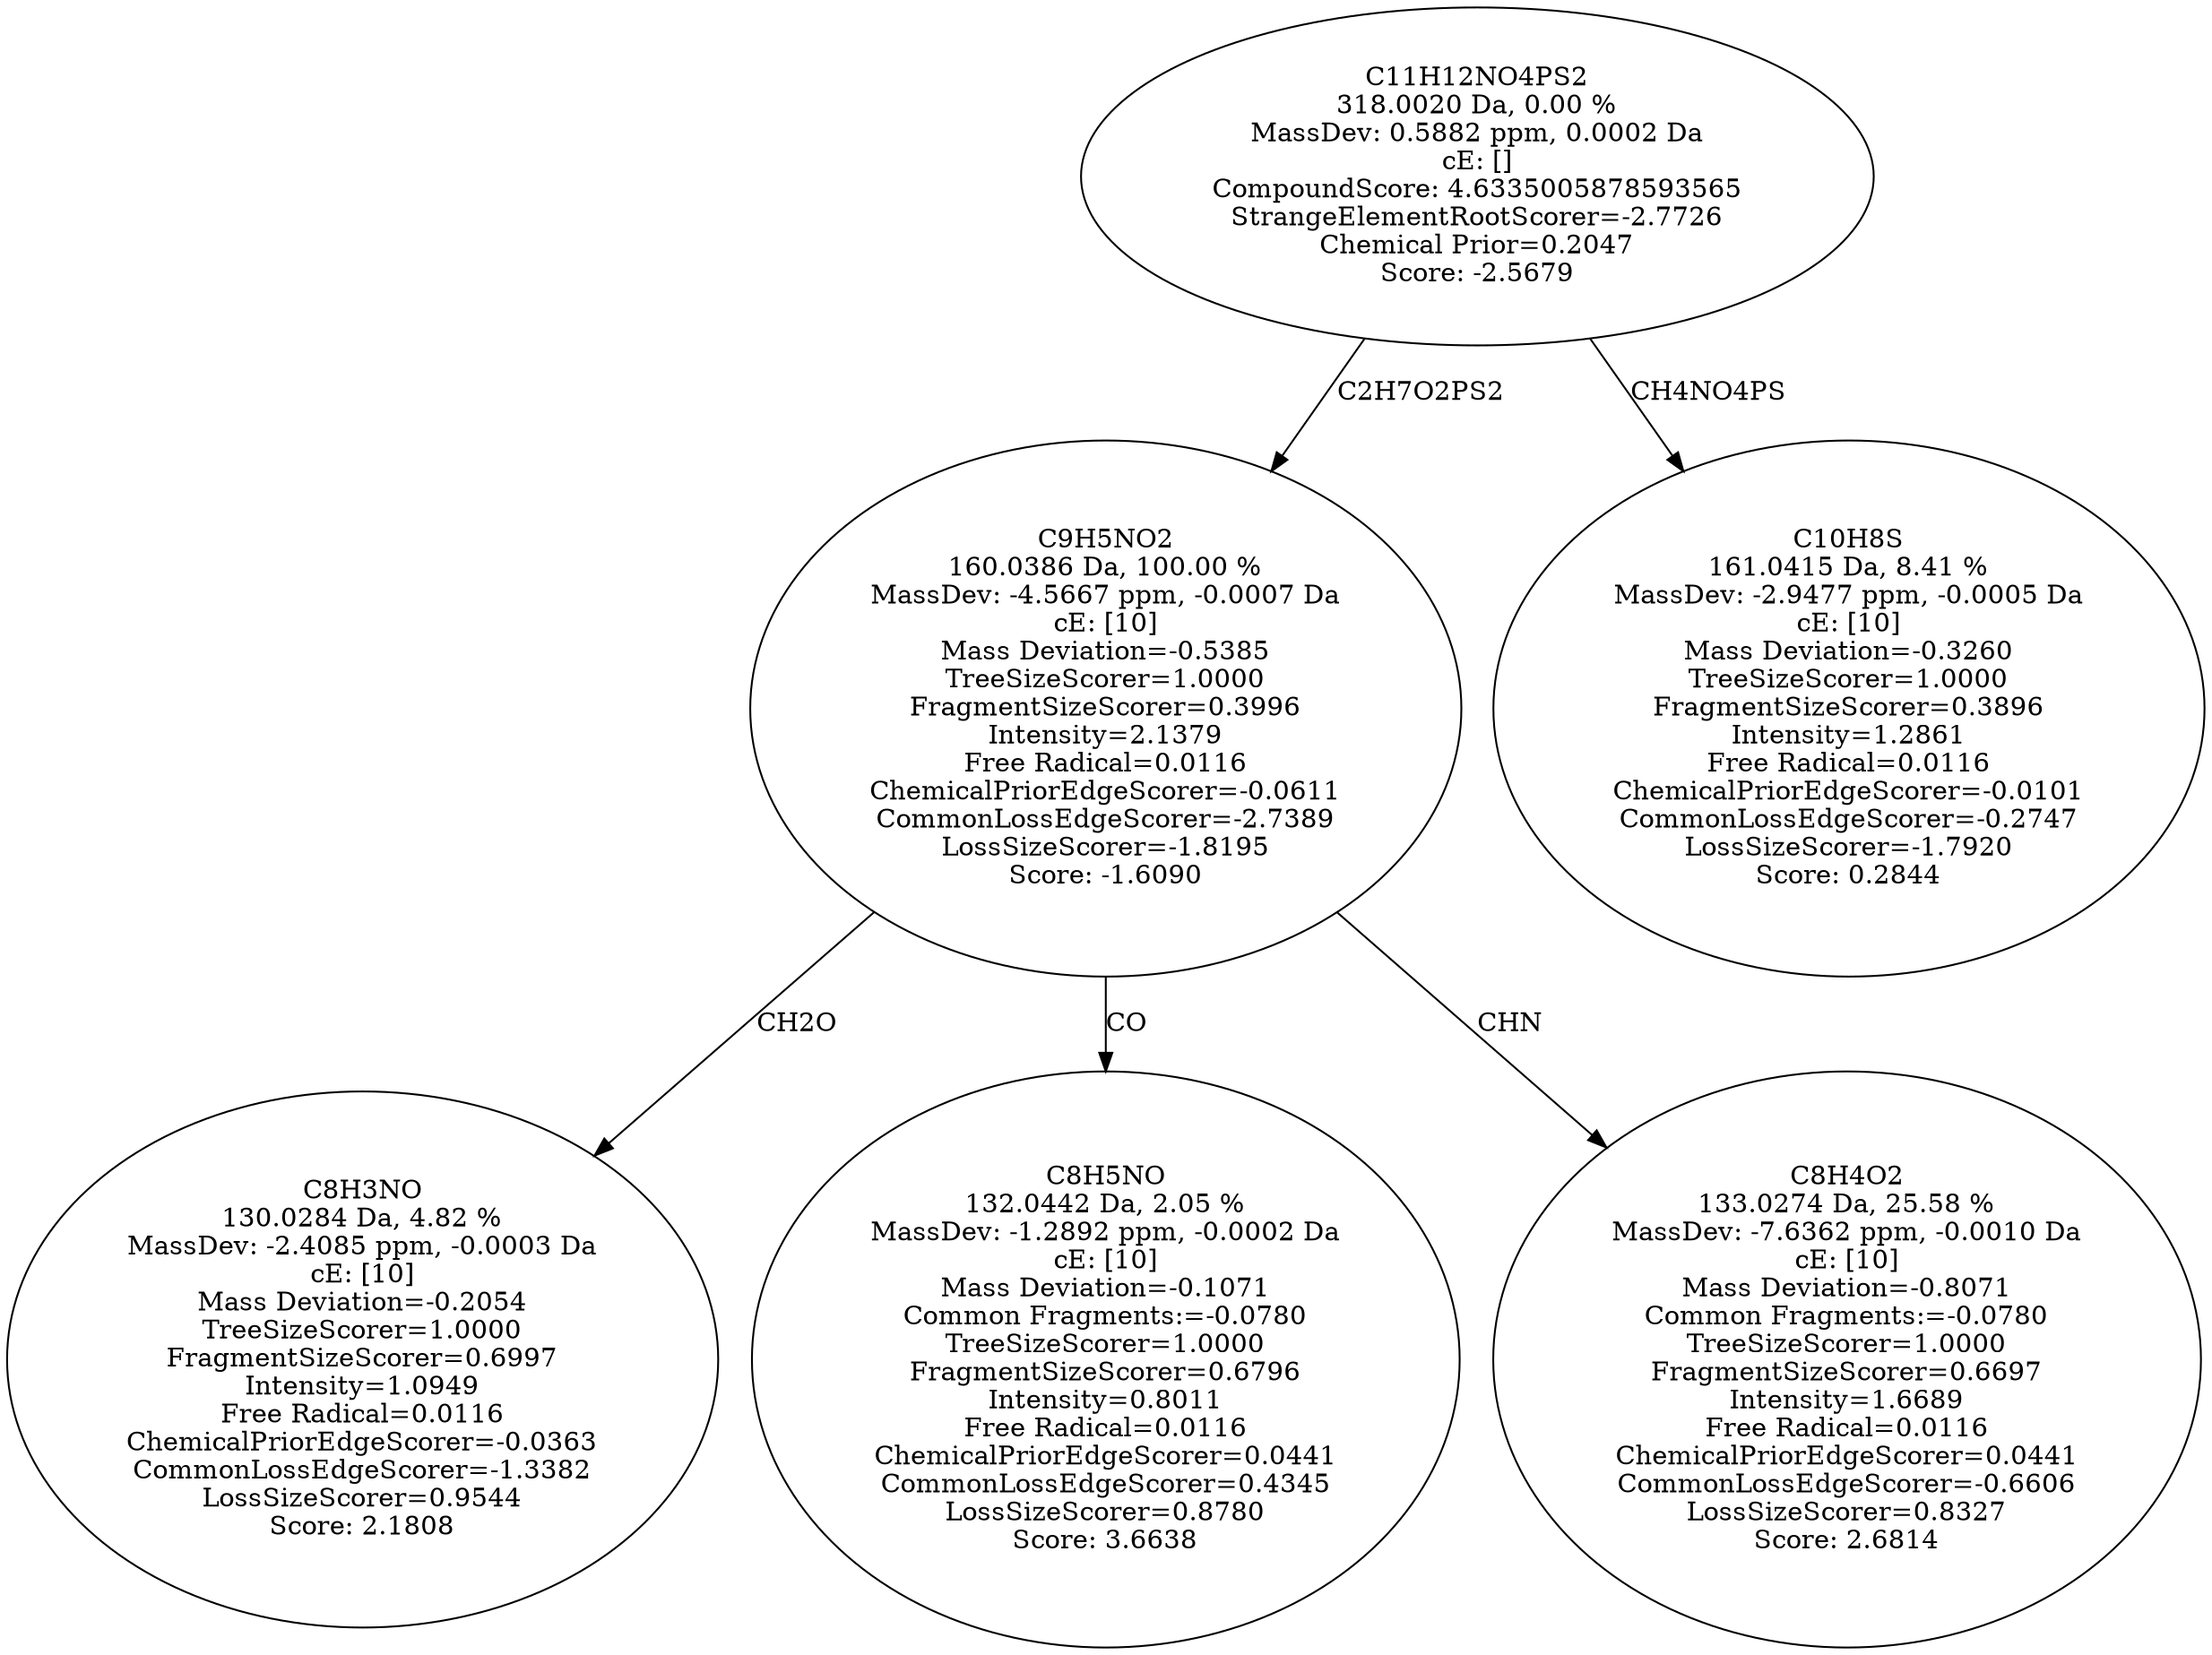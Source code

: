 strict digraph {
v1 [label="C8H3NO\n130.0284 Da, 4.82 %\nMassDev: -2.4085 ppm, -0.0003 Da\ncE: [10]\nMass Deviation=-0.2054\nTreeSizeScorer=1.0000\nFragmentSizeScorer=0.6997\nIntensity=1.0949\nFree Radical=0.0116\nChemicalPriorEdgeScorer=-0.0363\nCommonLossEdgeScorer=-1.3382\nLossSizeScorer=0.9544\nScore: 2.1808"];
v2 [label="C8H5NO\n132.0442 Da, 2.05 %\nMassDev: -1.2892 ppm, -0.0002 Da\ncE: [10]\nMass Deviation=-0.1071\nCommon Fragments:=-0.0780\nTreeSizeScorer=1.0000\nFragmentSizeScorer=0.6796\nIntensity=0.8011\nFree Radical=0.0116\nChemicalPriorEdgeScorer=0.0441\nCommonLossEdgeScorer=0.4345\nLossSizeScorer=0.8780\nScore: 3.6638"];
v3 [label="C8H4O2\n133.0274 Da, 25.58 %\nMassDev: -7.6362 ppm, -0.0010 Da\ncE: [10]\nMass Deviation=-0.8071\nCommon Fragments:=-0.0780\nTreeSizeScorer=1.0000\nFragmentSizeScorer=0.6697\nIntensity=1.6689\nFree Radical=0.0116\nChemicalPriorEdgeScorer=0.0441\nCommonLossEdgeScorer=-0.6606\nLossSizeScorer=0.8327\nScore: 2.6814"];
v4 [label="C9H5NO2\n160.0386 Da, 100.00 %\nMassDev: -4.5667 ppm, -0.0007 Da\ncE: [10]\nMass Deviation=-0.5385\nTreeSizeScorer=1.0000\nFragmentSizeScorer=0.3996\nIntensity=2.1379\nFree Radical=0.0116\nChemicalPriorEdgeScorer=-0.0611\nCommonLossEdgeScorer=-2.7389\nLossSizeScorer=-1.8195\nScore: -1.6090"];
v5 [label="C10H8S\n161.0415 Da, 8.41 %\nMassDev: -2.9477 ppm, -0.0005 Da\ncE: [10]\nMass Deviation=-0.3260\nTreeSizeScorer=1.0000\nFragmentSizeScorer=0.3896\nIntensity=1.2861\nFree Radical=0.0116\nChemicalPriorEdgeScorer=-0.0101\nCommonLossEdgeScorer=-0.2747\nLossSizeScorer=-1.7920\nScore: 0.2844"];
v6 [label="C11H12NO4PS2\n318.0020 Da, 0.00 %\nMassDev: 0.5882 ppm, 0.0002 Da\ncE: []\nCompoundScore: 4.6335005878593565\nStrangeElementRootScorer=-2.7726\nChemical Prior=0.2047\nScore: -2.5679"];
v4 -> v1 [label="CH2O"];
v4 -> v2 [label="CO"];
v4 -> v3 [label="CHN"];
v6 -> v4 [label="C2H7O2PS2"];
v6 -> v5 [label="CH4NO4PS"];
}